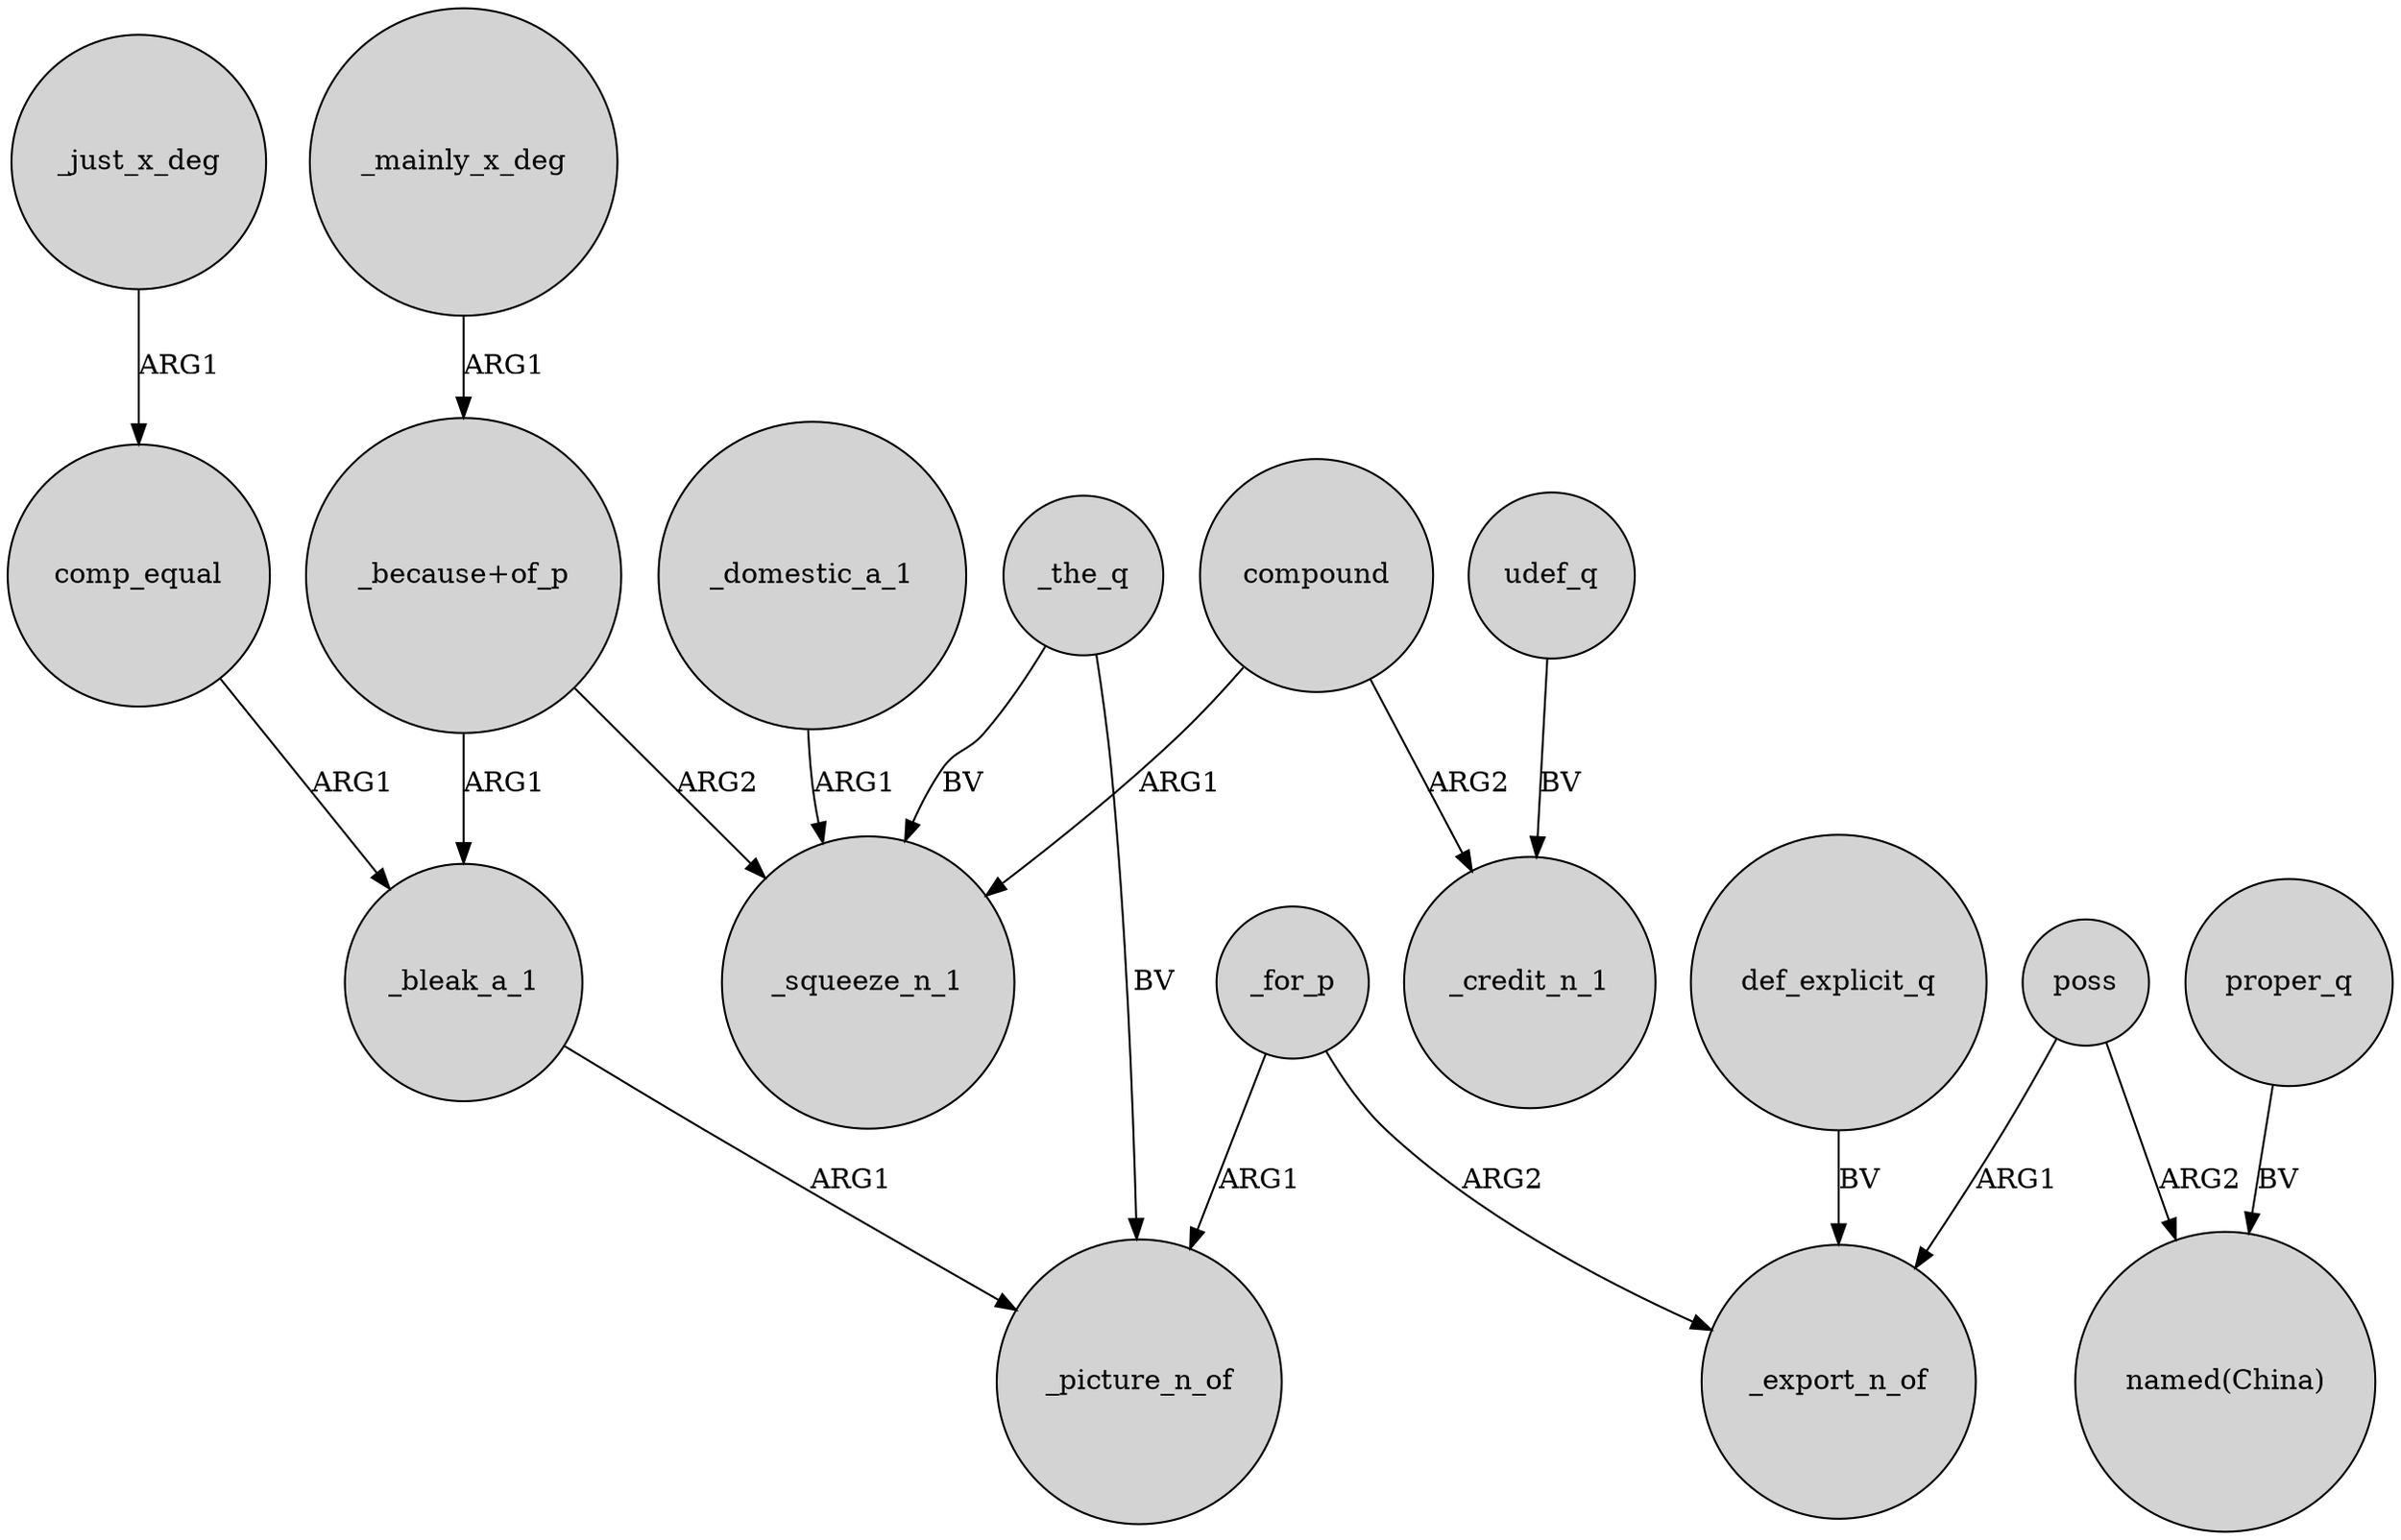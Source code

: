 digraph {
	node [shape=circle style=filled]
	comp_equal -> _bleak_a_1 [label=ARG1]
	poss -> _export_n_of [label=ARG1]
	_mainly_x_deg -> "_because+of_p" [label=ARG1]
	_the_q -> _picture_n_of [label=BV]
	_just_x_deg -> comp_equal [label=ARG1]
	compound -> _squeeze_n_1 [label=ARG1]
	_for_p -> _export_n_of [label=ARG2]
	_the_q -> _squeeze_n_1 [label=BV]
	_for_p -> _picture_n_of [label=ARG1]
	"_because+of_p" -> _squeeze_n_1 [label=ARG2]
	udef_q -> _credit_n_1 [label=BV]
	"_because+of_p" -> _bleak_a_1 [label=ARG1]
	_domestic_a_1 -> _squeeze_n_1 [label=ARG1]
	poss -> "named(China)" [label=ARG2]
	_bleak_a_1 -> _picture_n_of [label=ARG1]
	compound -> _credit_n_1 [label=ARG2]
	proper_q -> "named(China)" [label=BV]
	def_explicit_q -> _export_n_of [label=BV]
}
